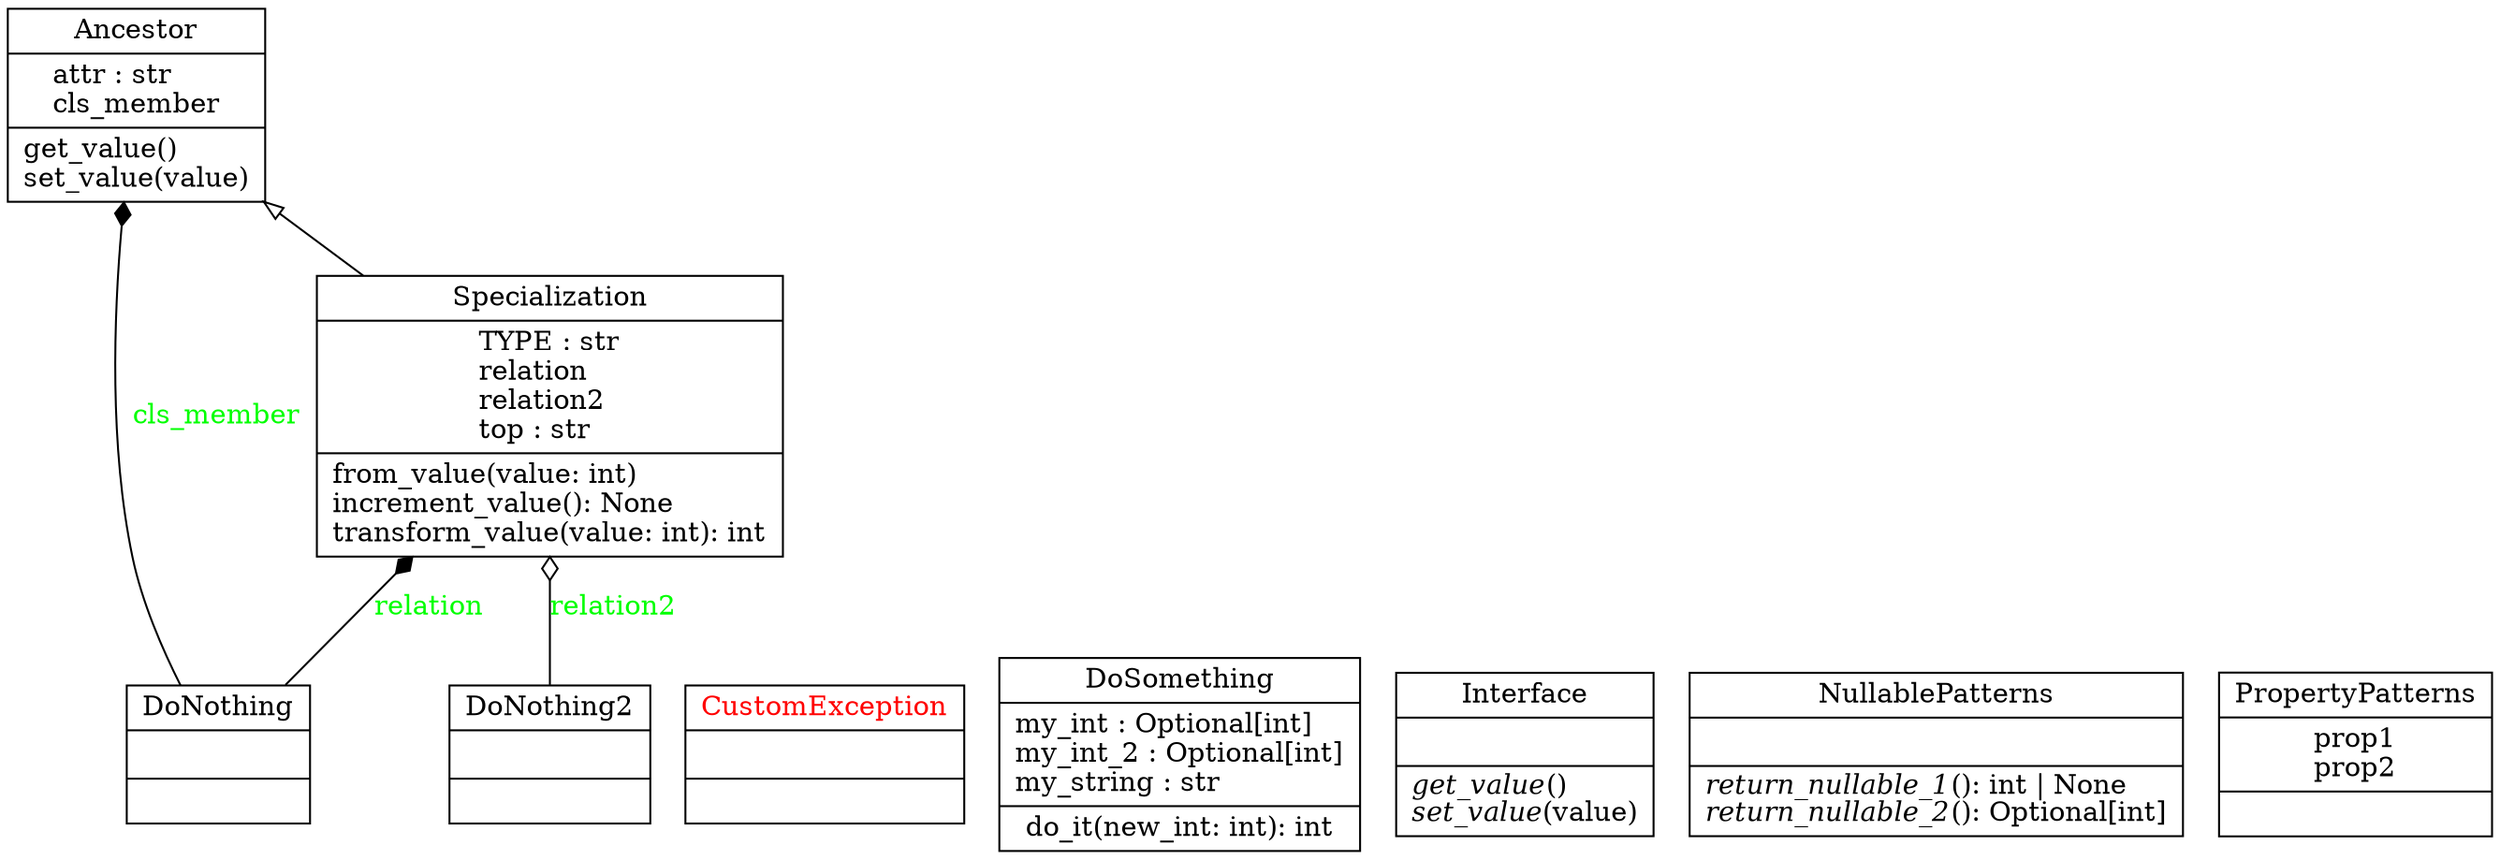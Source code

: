 digraph "classes_No_Name" {
rankdir=BT
charset="utf-8"
"data.clientmodule_test.Ancestor" [color="black", fontcolor="black", label=<{Ancestor|attr : str<br ALIGN="LEFT"/>cls_member<br ALIGN="LEFT"/>|get_value()<br ALIGN="LEFT"/>set_value(value)<br ALIGN="LEFT"/>}>, shape="record", style="solid"];
"data.suppliermodule_test.CustomException" [color="black", fontcolor="red", label=<{CustomException|<br ALIGN="LEFT"/>|}>, shape="record", style="solid"];
"data.suppliermodule_test.DoNothing" [color="black", fontcolor="black", label=<{DoNothing|<br ALIGN="LEFT"/>|}>, shape="record", style="solid"];
"data.suppliermodule_test.DoNothing2" [color="black", fontcolor="black", label=<{DoNothing2|<br ALIGN="LEFT"/>|}>, shape="record", style="solid"];
"data.suppliermodule_test.DoSomething" [color="black", fontcolor="black", label=<{DoSomething|my_int : Optional[int]<br ALIGN="LEFT"/>my_int_2 : Optional[int]<br ALIGN="LEFT"/>my_string : str<br ALIGN="LEFT"/>|do_it(new_int: int): int<br ALIGN="LEFT"/>}>, shape="record", style="solid"];
"data.suppliermodule_test.Interface" [color="black", fontcolor="black", label=<{Interface|<br ALIGN="LEFT"/>|<I>get_value</I>()<br ALIGN="LEFT"/><I>set_value</I>(value)<br ALIGN="LEFT"/>}>, shape="record", style="solid"];
"data.nullable_pattern.NullablePatterns" [color="black", fontcolor="black", label=<{NullablePatterns|<br ALIGN="LEFT"/>|<I>return_nullable_1</I>(): int \| None<br ALIGN="LEFT"/><I>return_nullable_2</I>(): Optional[int]<br ALIGN="LEFT"/>}>, shape="record", style="solid"];
"data.property_pattern.PropertyPatterns" [color="black", fontcolor="black", label=<{PropertyPatterns|prop1<br ALIGN="LEFT"/>prop2<br ALIGN="LEFT"/>|}>, shape="record", style="solid"];
"data.clientmodule_test.Specialization" [color="black", fontcolor="black", label=<{Specialization|TYPE : str<br ALIGN="LEFT"/>relation<br ALIGN="LEFT"/>relation2<br ALIGN="LEFT"/>top : str<br ALIGN="LEFT"/>|from_value(value: int)<br ALIGN="LEFT"/>increment_value(): None<br ALIGN="LEFT"/>transform_value(value: int): int<br ALIGN="LEFT"/>}>, shape="record", style="solid"];
"data.clientmodule_test.Specialization" -> "data.clientmodule_test.Ancestor" [arrowhead="empty", arrowtail="none"];
"data.suppliermodule_test.DoNothing" -> "data.clientmodule_test.Ancestor" [arrowhead="diamond", arrowtail="none", fontcolor="green", label="cls_member", style="solid"];
"data.suppliermodule_test.DoNothing" -> "data.clientmodule_test.Specialization" [arrowhead="diamond", arrowtail="none", fontcolor="green", label="relation", style="solid"];
"data.suppliermodule_test.DoNothing2" -> "data.clientmodule_test.Specialization" [arrowhead="odiamond", arrowtail="none", fontcolor="green", label="relation2", style="solid"];
}

